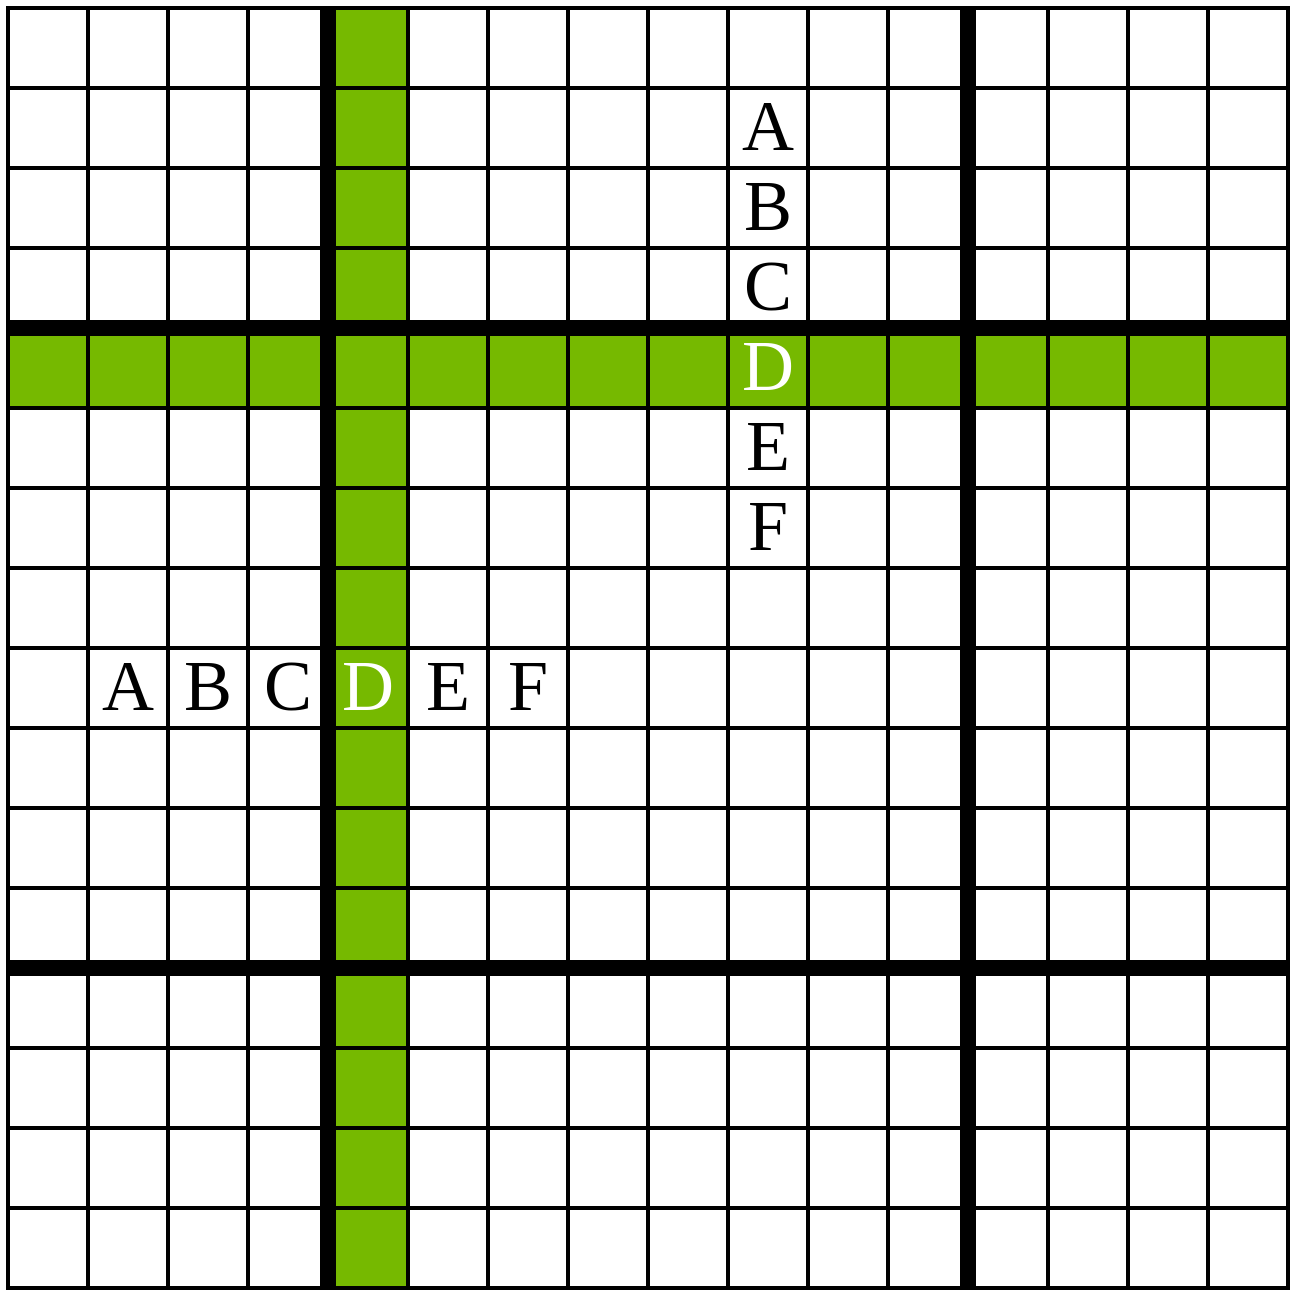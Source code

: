 <mxfile version="20.8.10" type="device"><diagram name="Page-1" id="5ashHdQp730BIifZfuzE"><mxGraphModel dx="1242" dy="793" grid="1" gridSize="10" guides="1" tooltips="1" connect="1" arrows="1" fold="1" page="1" pageScale="1" pageWidth="850" pageHeight="1100" math="0" shadow="0"><root><mxCell id="0"/><mxCell id="1" parent="0"/><mxCell id="N5_RXr0Nb_LbidtqWAXI-14" value="" style="whiteSpace=wrap;html=1;aspect=fixed;fillColor=#76b900;strokeWidth=2;fontFamily=NewComputerModernMono10;" parent="1" vertex="1"><mxGeometry x="265" y="310" width="40" height="40" as="geometry"/></mxCell><mxCell id="N5_RXr0Nb_LbidtqWAXI-15" value="" style="whiteSpace=wrap;html=1;aspect=fixed;fillColor=none;strokeWidth=2;fontFamily=NewComputerModernMono10;" parent="1" vertex="1"><mxGeometry x="305" y="310" width="40" height="40" as="geometry"/></mxCell><mxCell id="N5_RXr0Nb_LbidtqWAXI-16" value="" style="whiteSpace=wrap;html=1;aspect=fixed;fillColor=none;strokeWidth=2;fontFamily=NewComputerModernMono10;" parent="1" vertex="1"><mxGeometry x="345" y="310" width="40" height="40" as="geometry"/></mxCell><mxCell id="N5_RXr0Nb_LbidtqWAXI-17" value="" style="whiteSpace=wrap;html=1;aspect=fixed;fillColor=none;strokeWidth=2;fontFamily=NewComputerModernMono10;" parent="1" vertex="1"><mxGeometry x="385" y="310" width="40" height="40" as="geometry"/></mxCell><mxCell id="N5_RXr0Nb_LbidtqWAXI-18" value="" style="whiteSpace=wrap;html=1;aspect=fixed;fillColor=none;strokeWidth=2;fontFamily=NewComputerModernMono10;" parent="1" vertex="1"><mxGeometry x="425" y="310" width="40" height="40" as="geometry"/></mxCell><mxCell id="N5_RXr0Nb_LbidtqWAXI-19" value="B" style="whiteSpace=wrap;html=1;aspect=fixed;fillColor=none;strokeWidth=2;fontSize=36;fontFamily=NewComputerModernMono10;verticalAlign=middle;spacing=0;spacingTop=-2;" parent="1" vertex="1"><mxGeometry x="465" y="310" width="40" height="40" as="geometry"/></mxCell><mxCell id="N5_RXr0Nb_LbidtqWAXI-20" value="" style="whiteSpace=wrap;html=1;aspect=fixed;fillColor=none;strokeWidth=2;fontFamily=NewComputerModernMono10;" parent="1" vertex="1"><mxGeometry x="505" y="310" width="40" height="40" as="geometry"/></mxCell><mxCell id="N5_RXr0Nb_LbidtqWAXI-21" value="" style="whiteSpace=wrap;html=1;aspect=fixed;fillColor=none;strokeWidth=2;fontFamily=NewComputerModernMono10;" parent="1" vertex="1"><mxGeometry x="545" y="310" width="40" height="40" as="geometry"/></mxCell><mxCell id="N5_RXr0Nb_LbidtqWAXI-22" value="" style="whiteSpace=wrap;html=1;aspect=fixed;fillColor=none;strokeWidth=2;fontFamily=NewComputerModernMono10;" parent="1" vertex="1"><mxGeometry x="585" y="310" width="40" height="40" as="geometry"/></mxCell><mxCell id="N5_RXr0Nb_LbidtqWAXI-23" value="" style="whiteSpace=wrap;html=1;aspect=fixed;fillColor=none;strokeWidth=2;fontFamily=NewComputerModernMono10;" parent="1" vertex="1"><mxGeometry x="625" y="310" width="40" height="40" as="geometry"/></mxCell><mxCell id="N5_RXr0Nb_LbidtqWAXI-24" value="" style="whiteSpace=wrap;html=1;aspect=fixed;fillColor=none;strokeWidth=2;fontFamily=NewComputerModernMono10;" parent="1" vertex="1"><mxGeometry x="225" y="310" width="40" height="40" as="geometry"/></mxCell><mxCell id="N5_RXr0Nb_LbidtqWAXI-25" value="" style="whiteSpace=wrap;html=1;aspect=fixed;fillColor=none;strokeWidth=2;fontFamily=NewComputerModernMono10;" parent="1" vertex="1"><mxGeometry x="185" y="310" width="40" height="40" as="geometry"/></mxCell><mxCell id="N5_RXr0Nb_LbidtqWAXI-26" value="" style="whiteSpace=wrap;html=1;aspect=fixed;fillColor=#76b900;strokeWidth=2;fontFamily=NewComputerModernMono10;" parent="1" vertex="1"><mxGeometry x="265" y="350" width="40" height="40" as="geometry"/></mxCell><mxCell id="N5_RXr0Nb_LbidtqWAXI-27" value="" style="whiteSpace=wrap;html=1;aspect=fixed;fillColor=none;strokeWidth=2;fontFamily=NewComputerModernMono10;" parent="1" vertex="1"><mxGeometry x="305" y="350" width="40" height="40" as="geometry"/></mxCell><mxCell id="N5_RXr0Nb_LbidtqWAXI-28" value="" style="whiteSpace=wrap;html=1;aspect=fixed;fillColor=none;strokeWidth=2;fontFamily=NewComputerModernMono10;" parent="1" vertex="1"><mxGeometry x="345" y="350" width="40" height="40" as="geometry"/></mxCell><mxCell id="N5_RXr0Nb_LbidtqWAXI-29" value="" style="whiteSpace=wrap;html=1;aspect=fixed;fillColor=none;strokeWidth=2;fontFamily=NewComputerModernMono10;" parent="1" vertex="1"><mxGeometry x="385" y="350" width="40" height="40" as="geometry"/></mxCell><mxCell id="N5_RXr0Nb_LbidtqWAXI-30" value="" style="whiteSpace=wrap;html=1;aspect=fixed;fillColor=none;strokeWidth=2;fontFamily=NewComputerModernMono10;" parent="1" vertex="1"><mxGeometry x="425" y="350" width="40" height="40" as="geometry"/></mxCell><mxCell id="N5_RXr0Nb_LbidtqWAXI-31" value="C" style="whiteSpace=wrap;html=1;aspect=fixed;fillColor=none;strokeWidth=2;fontSize=36;fontFamily=NewComputerModernMono10;verticalAlign=middle;spacing=0;spacingTop=-2;" parent="1" vertex="1"><mxGeometry x="465" y="350" width="40" height="40" as="geometry"/></mxCell><mxCell id="N5_RXr0Nb_LbidtqWAXI-32" value="" style="whiteSpace=wrap;html=1;aspect=fixed;fillColor=none;strokeWidth=2;fontFamily=NewComputerModernMono10;" parent="1" vertex="1"><mxGeometry x="505" y="350" width="40" height="40" as="geometry"/></mxCell><mxCell id="N5_RXr0Nb_LbidtqWAXI-33" value="" style="whiteSpace=wrap;html=1;aspect=fixed;fillColor=none;strokeWidth=2;fontFamily=NewComputerModernMono10;" parent="1" vertex="1"><mxGeometry x="545" y="350" width="40" height="40" as="geometry"/></mxCell><mxCell id="N5_RXr0Nb_LbidtqWAXI-34" value="" style="whiteSpace=wrap;html=1;aspect=fixed;fillColor=none;strokeWidth=2;fontFamily=NewComputerModernMono10;" parent="1" vertex="1"><mxGeometry x="585" y="350" width="40" height="40" as="geometry"/></mxCell><mxCell id="N5_RXr0Nb_LbidtqWAXI-35" value="" style="whiteSpace=wrap;html=1;aspect=fixed;fillColor=none;strokeWidth=2;fontFamily=NewComputerModernMono10;" parent="1" vertex="1"><mxGeometry x="625" y="350" width="40" height="40" as="geometry"/></mxCell><mxCell id="N5_RXr0Nb_LbidtqWAXI-36" value="" style="whiteSpace=wrap;html=1;aspect=fixed;fillColor=none;strokeWidth=2;fontFamily=NewComputerModernMono10;" parent="1" vertex="1"><mxGeometry x="225" y="350" width="40" height="40" as="geometry"/></mxCell><mxCell id="N5_RXr0Nb_LbidtqWAXI-37" value="" style="whiteSpace=wrap;html=1;aspect=fixed;fillColor=none;strokeWidth=2;fontFamily=NewComputerModernMono10;" parent="1" vertex="1"><mxGeometry x="185" y="350" width="40" height="40" as="geometry"/></mxCell><mxCell id="N5_RXr0Nb_LbidtqWAXI-38" value="" style="whiteSpace=wrap;html=1;aspect=fixed;fillColor=#76b900;strokeWidth=2;fontFamily=NewComputerModernMono10;" parent="1" vertex="1"><mxGeometry x="265" y="390" width="40" height="40" as="geometry"/></mxCell><mxCell id="N5_RXr0Nb_LbidtqWAXI-39" value="" style="whiteSpace=wrap;html=1;aspect=fixed;fillColor=#76b900;strokeWidth=2;fontFamily=NewComputerModernMono10;" parent="1" vertex="1"><mxGeometry x="305" y="390" width="40" height="40" as="geometry"/></mxCell><mxCell id="N5_RXr0Nb_LbidtqWAXI-40" value="" style="whiteSpace=wrap;html=1;aspect=fixed;fillColor=#76b900;strokeWidth=2;fontFamily=NewComputerModernMono10;" parent="1" vertex="1"><mxGeometry x="345" y="390" width="40" height="40" as="geometry"/></mxCell><mxCell id="N5_RXr0Nb_LbidtqWAXI-41" value="" style="whiteSpace=wrap;html=1;aspect=fixed;fillColor=#76b900;strokeWidth=2;fontFamily=NewComputerModernMono10;" parent="1" vertex="1"><mxGeometry x="385" y="390" width="40" height="40" as="geometry"/></mxCell><mxCell id="N5_RXr0Nb_LbidtqWAXI-42" value="" style="whiteSpace=wrap;html=1;aspect=fixed;fillColor=#76b900;strokeWidth=2;fontFamily=NewComputerModernMono10;" parent="1" vertex="1"><mxGeometry x="425" y="390" width="40" height="40" as="geometry"/></mxCell><mxCell id="N5_RXr0Nb_LbidtqWAXI-43" value="D" style="whiteSpace=wrap;html=1;aspect=fixed;fillColor=#76b900;strokeWidth=2;fontSize=36;fontColor=#FFFFFF;fontFamily=NewComputerModernMono10;verticalAlign=middle;spacing=0;spacingTop=-2;" parent="1" vertex="1"><mxGeometry x="465" y="390" width="40" height="40" as="geometry"/></mxCell><mxCell id="N5_RXr0Nb_LbidtqWAXI-44" value="" style="whiteSpace=wrap;html=1;aspect=fixed;fillColor=#76b900;strokeWidth=2;fontFamily=NewComputerModernMono10;" parent="1" vertex="1"><mxGeometry x="505" y="390" width="40" height="40" as="geometry"/></mxCell><mxCell id="N5_RXr0Nb_LbidtqWAXI-45" value="" style="whiteSpace=wrap;html=1;aspect=fixed;fillColor=#76b900;strokeWidth=2;fontFamily=NewComputerModernMono10;" parent="1" vertex="1"><mxGeometry x="545" y="390" width="40" height="40" as="geometry"/></mxCell><mxCell id="N5_RXr0Nb_LbidtqWAXI-46" value="" style="whiteSpace=wrap;html=1;aspect=fixed;fillColor=#76b900;strokeWidth=2;fontFamily=NewComputerModernMono10;" parent="1" vertex="1"><mxGeometry x="585" y="390" width="40" height="40" as="geometry"/></mxCell><mxCell id="N5_RXr0Nb_LbidtqWAXI-47" value="" style="whiteSpace=wrap;html=1;aspect=fixed;fillColor=#76b900;strokeWidth=2;fontFamily=NewComputerModernMono10;" parent="1" vertex="1"><mxGeometry x="625" y="390" width="40" height="40" as="geometry"/></mxCell><mxCell id="N5_RXr0Nb_LbidtqWAXI-48" value="" style="whiteSpace=wrap;html=1;aspect=fixed;fillColor=#76b900;strokeWidth=2;fontFamily=NewComputerModernMono10;" parent="1" vertex="1"><mxGeometry x="225" y="390" width="40" height="40" as="geometry"/></mxCell><mxCell id="N5_RXr0Nb_LbidtqWAXI-49" value="" style="whiteSpace=wrap;html=1;aspect=fixed;fillColor=#76b900;strokeWidth=2;fontFamily=NewComputerModernMono10;" parent="1" vertex="1"><mxGeometry x="185" y="390" width="40" height="40" as="geometry"/></mxCell><mxCell id="N5_RXr0Nb_LbidtqWAXI-50" value="" style="whiteSpace=wrap;html=1;aspect=fixed;fillColor=#76b900;strokeWidth=2;fontFamily=NewComputerModernMono10;" parent="1" vertex="1"><mxGeometry x="265" y="430" width="40" height="40" as="geometry"/></mxCell><mxCell id="N5_RXr0Nb_LbidtqWAXI-51" value="" style="whiteSpace=wrap;html=1;aspect=fixed;fillColor=none;strokeWidth=2;fontFamily=NewComputerModernMono10;" parent="1" vertex="1"><mxGeometry x="305" y="430" width="40" height="40" as="geometry"/></mxCell><mxCell id="N5_RXr0Nb_LbidtqWAXI-52" value="" style="whiteSpace=wrap;html=1;aspect=fixed;fillColor=none;strokeWidth=2;fontFamily=NewComputerModernMono10;" parent="1" vertex="1"><mxGeometry x="345" y="430" width="40" height="40" as="geometry"/></mxCell><mxCell id="N5_RXr0Nb_LbidtqWAXI-53" value="" style="whiteSpace=wrap;html=1;aspect=fixed;fillColor=none;strokeWidth=2;fontFamily=NewComputerModernMono10;" parent="1" vertex="1"><mxGeometry x="385" y="430" width="40" height="40" as="geometry"/></mxCell><mxCell id="N5_RXr0Nb_LbidtqWAXI-54" value="" style="whiteSpace=wrap;html=1;aspect=fixed;fillColor=none;strokeWidth=2;fontFamily=NewComputerModernMono10;" parent="1" vertex="1"><mxGeometry x="425" y="430" width="40" height="40" as="geometry"/></mxCell><mxCell id="N5_RXr0Nb_LbidtqWAXI-55" value="E" style="whiteSpace=wrap;html=1;aspect=fixed;fillColor=none;strokeWidth=2;fontSize=36;fontFamily=NewComputerModernMono10;verticalAlign=middle;spacing=0;spacingTop=-2;" parent="1" vertex="1"><mxGeometry x="465" y="430" width="40" height="40" as="geometry"/></mxCell><mxCell id="N5_RXr0Nb_LbidtqWAXI-56" value="" style="whiteSpace=wrap;html=1;aspect=fixed;fillColor=none;strokeWidth=2;fontFamily=NewComputerModernMono10;" parent="1" vertex="1"><mxGeometry x="505" y="430" width="40" height="40" as="geometry"/></mxCell><mxCell id="N5_RXr0Nb_LbidtqWAXI-57" value="" style="whiteSpace=wrap;html=1;aspect=fixed;fillColor=none;strokeWidth=2;fontFamily=NewComputerModernMono10;" parent="1" vertex="1"><mxGeometry x="545" y="430" width="40" height="40" as="geometry"/></mxCell><mxCell id="N5_RXr0Nb_LbidtqWAXI-58" value="" style="whiteSpace=wrap;html=1;aspect=fixed;fillColor=none;strokeWidth=2;fontFamily=NewComputerModernMono10;" parent="1" vertex="1"><mxGeometry x="585" y="430" width="40" height="40" as="geometry"/></mxCell><mxCell id="N5_RXr0Nb_LbidtqWAXI-59" value="" style="whiteSpace=wrap;html=1;aspect=fixed;fillColor=none;strokeWidth=2;fontFamily=NewComputerModernMono10;" parent="1" vertex="1"><mxGeometry x="625" y="430" width="40" height="40" as="geometry"/></mxCell><mxCell id="N5_RXr0Nb_LbidtqWAXI-60" value="" style="whiteSpace=wrap;html=1;aspect=fixed;fillColor=none;strokeWidth=2;fontFamily=NewComputerModernMono10;" parent="1" vertex="1"><mxGeometry x="225" y="430" width="40" height="40" as="geometry"/></mxCell><mxCell id="N5_RXr0Nb_LbidtqWAXI-61" value="" style="whiteSpace=wrap;html=1;aspect=fixed;fillColor=none;strokeWidth=2;fontFamily=NewComputerModernMono10;" parent="1" vertex="1"><mxGeometry x="185" y="430" width="40" height="40" as="geometry"/></mxCell><mxCell id="N5_RXr0Nb_LbidtqWAXI-62" value="" style="whiteSpace=wrap;html=1;aspect=fixed;fillColor=#76b900;strokeWidth=2;fontFamily=NewComputerModernMono10;" parent="1" vertex="1"><mxGeometry x="265" y="470" width="40" height="40" as="geometry"/></mxCell><mxCell id="N5_RXr0Nb_LbidtqWAXI-63" value="" style="whiteSpace=wrap;html=1;aspect=fixed;fillColor=none;strokeWidth=2;fontFamily=NewComputerModernMono10;" parent="1" vertex="1"><mxGeometry x="305" y="470" width="40" height="40" as="geometry"/></mxCell><mxCell id="N5_RXr0Nb_LbidtqWAXI-64" value="" style="whiteSpace=wrap;html=1;aspect=fixed;fillColor=none;strokeWidth=2;fontFamily=NewComputerModernMono10;" parent="1" vertex="1"><mxGeometry x="345" y="470" width="40" height="40" as="geometry"/></mxCell><mxCell id="N5_RXr0Nb_LbidtqWAXI-65" value="" style="whiteSpace=wrap;html=1;aspect=fixed;fillColor=none;strokeWidth=2;fontFamily=NewComputerModernMono10;" parent="1" vertex="1"><mxGeometry x="385" y="470" width="40" height="40" as="geometry"/></mxCell><mxCell id="N5_RXr0Nb_LbidtqWAXI-66" value="" style="whiteSpace=wrap;html=1;aspect=fixed;fillColor=none;strokeWidth=2;fontFamily=NewComputerModernMono10;" parent="1" vertex="1"><mxGeometry x="425" y="470" width="40" height="40" as="geometry"/></mxCell><mxCell id="N5_RXr0Nb_LbidtqWAXI-67" value="F" style="whiteSpace=wrap;html=1;aspect=fixed;fillColor=none;strokeWidth=2;fontSize=36;fontFamily=NewComputerModernMono10;verticalAlign=middle;spacing=0;spacingTop=-2;" parent="1" vertex="1"><mxGeometry x="465" y="470" width="40" height="40" as="geometry"/></mxCell><mxCell id="N5_RXr0Nb_LbidtqWAXI-68" value="" style="whiteSpace=wrap;html=1;aspect=fixed;fillColor=none;strokeWidth=2;fontFamily=NewComputerModernMono10;" parent="1" vertex="1"><mxGeometry x="505" y="470" width="40" height="40" as="geometry"/></mxCell><mxCell id="N5_RXr0Nb_LbidtqWAXI-69" value="" style="whiteSpace=wrap;html=1;aspect=fixed;fillColor=none;strokeWidth=2;fontFamily=NewComputerModernMono10;" parent="1" vertex="1"><mxGeometry x="545" y="470" width="40" height="40" as="geometry"/></mxCell><mxCell id="N5_RXr0Nb_LbidtqWAXI-70" value="" style="whiteSpace=wrap;html=1;aspect=fixed;fillColor=none;strokeWidth=2;fontFamily=NewComputerModernMono10;" parent="1" vertex="1"><mxGeometry x="585" y="470" width="40" height="40" as="geometry"/></mxCell><mxCell id="N5_RXr0Nb_LbidtqWAXI-71" value="" style="whiteSpace=wrap;html=1;aspect=fixed;fillColor=none;strokeWidth=2;fontFamily=NewComputerModernMono10;" parent="1" vertex="1"><mxGeometry x="625" y="470" width="40" height="40" as="geometry"/></mxCell><mxCell id="N5_RXr0Nb_LbidtqWAXI-72" value="" style="whiteSpace=wrap;html=1;aspect=fixed;fillColor=none;strokeWidth=2;fontFamily=NewComputerModernMono10;" parent="1" vertex="1"><mxGeometry x="225" y="470" width="40" height="40" as="geometry"/></mxCell><mxCell id="N5_RXr0Nb_LbidtqWAXI-73" value="" style="whiteSpace=wrap;html=1;aspect=fixed;fillColor=none;strokeWidth=2;fontFamily=NewComputerModernMono10;" parent="1" vertex="1"><mxGeometry x="185" y="470" width="40" height="40" as="geometry"/></mxCell><mxCell id="N5_RXr0Nb_LbidtqWAXI-74" value="" style="whiteSpace=wrap;html=1;aspect=fixed;fillColor=#76b900;strokeWidth=2;fontFamily=NewComputerModernMono10;" parent="1" vertex="1"><mxGeometry x="265" y="510" width="40" height="40" as="geometry"/></mxCell><mxCell id="N5_RXr0Nb_LbidtqWAXI-75" value="" style="whiteSpace=wrap;html=1;aspect=fixed;fillColor=none;strokeWidth=2;fontFamily=NewComputerModernMono10;" parent="1" vertex="1"><mxGeometry x="305" y="510" width="40" height="40" as="geometry"/></mxCell><mxCell id="N5_RXr0Nb_LbidtqWAXI-76" value="" style="whiteSpace=wrap;html=1;aspect=fixed;fillColor=none;strokeWidth=2;fontFamily=NewComputerModernMono10;" parent="1" vertex="1"><mxGeometry x="345" y="510" width="40" height="40" as="geometry"/></mxCell><mxCell id="N5_RXr0Nb_LbidtqWAXI-77" value="" style="whiteSpace=wrap;html=1;aspect=fixed;fillColor=none;strokeWidth=2;fontFamily=NewComputerModernMono10;" parent="1" vertex="1"><mxGeometry x="385" y="510" width="40" height="40" as="geometry"/></mxCell><mxCell id="N5_RXr0Nb_LbidtqWAXI-78" value="" style="whiteSpace=wrap;html=1;aspect=fixed;fillColor=none;strokeWidth=2;fontFamily=NewComputerModernMono10;" parent="1" vertex="1"><mxGeometry x="425" y="510" width="40" height="40" as="geometry"/></mxCell><mxCell id="N5_RXr0Nb_LbidtqWAXI-79" value="" style="whiteSpace=wrap;html=1;aspect=fixed;fillColor=none;strokeWidth=2;fontFamily=NewComputerModernMono10;" parent="1" vertex="1"><mxGeometry x="465" y="510" width="40" height="40" as="geometry"/></mxCell><mxCell id="N5_RXr0Nb_LbidtqWAXI-80" value="" style="whiteSpace=wrap;html=1;aspect=fixed;fillColor=none;strokeWidth=2;fontFamily=NewComputerModernMono10;" parent="1" vertex="1"><mxGeometry x="505" y="510" width="40" height="40" as="geometry"/></mxCell><mxCell id="N5_RXr0Nb_LbidtqWAXI-81" value="" style="whiteSpace=wrap;html=1;aspect=fixed;fillColor=none;strokeWidth=2;fontFamily=NewComputerModernMono10;" parent="1" vertex="1"><mxGeometry x="545" y="510" width="40" height="40" as="geometry"/></mxCell><mxCell id="N5_RXr0Nb_LbidtqWAXI-82" value="" style="whiteSpace=wrap;html=1;aspect=fixed;fillColor=none;strokeWidth=2;fontFamily=NewComputerModernMono10;" parent="1" vertex="1"><mxGeometry x="585" y="510" width="40" height="40" as="geometry"/></mxCell><mxCell id="N5_RXr0Nb_LbidtqWAXI-83" value="" style="whiteSpace=wrap;html=1;aspect=fixed;fillColor=none;strokeWidth=2;fontFamily=NewComputerModernMono10;" parent="1" vertex="1"><mxGeometry x="625" y="510" width="40" height="40" as="geometry"/></mxCell><mxCell id="N5_RXr0Nb_LbidtqWAXI-84" value="" style="whiteSpace=wrap;html=1;aspect=fixed;fillColor=none;strokeWidth=2;fontFamily=NewComputerModernMono10;" parent="1" vertex="1"><mxGeometry x="225" y="510" width="40" height="40" as="geometry"/></mxCell><mxCell id="N5_RXr0Nb_LbidtqWAXI-85" value="" style="whiteSpace=wrap;html=1;aspect=fixed;fillColor=none;strokeWidth=2;fontFamily=NewComputerModernMono10;" parent="1" vertex="1"><mxGeometry x="185" y="510" width="40" height="40" as="geometry"/></mxCell><mxCell id="N5_RXr0Nb_LbidtqWAXI-86" value="D" style="whiteSpace=wrap;html=1;aspect=fixed;fillColor=#76b900;strokeWidth=2;fontSize=36;fontColor=#FFFFFF;fontFamily=NewComputerModernMono10;verticalAlign=middle;spacing=0;spacingTop=-2;" parent="1" vertex="1"><mxGeometry x="265" y="550" width="40" height="40" as="geometry"/></mxCell><mxCell id="N5_RXr0Nb_LbidtqWAXI-87" value="E" style="whiteSpace=wrap;html=1;aspect=fixed;fillColor=none;strokeWidth=2;fontSize=36;fontFamily=NewComputerModernMono10;verticalAlign=middle;spacing=0;spacingTop=-2;" parent="1" vertex="1"><mxGeometry x="305" y="550" width="40" height="40" as="geometry"/></mxCell><mxCell id="N5_RXr0Nb_LbidtqWAXI-88" value="F" style="whiteSpace=wrap;html=1;aspect=fixed;fillColor=none;strokeWidth=2;fontSize=36;fontFamily=NewComputerModernMono10;verticalAlign=middle;spacing=0;spacingTop=-2;" parent="1" vertex="1"><mxGeometry x="345" y="550" width="40" height="40" as="geometry"/></mxCell><mxCell id="N5_RXr0Nb_LbidtqWAXI-89" value="" style="whiteSpace=wrap;html=1;aspect=fixed;fillColor=none;strokeWidth=2;fontFamily=NewComputerModernMono10;" parent="1" vertex="1"><mxGeometry x="385" y="550" width="40" height="40" as="geometry"/></mxCell><mxCell id="N5_RXr0Nb_LbidtqWAXI-90" value="" style="whiteSpace=wrap;html=1;aspect=fixed;fillColor=none;strokeWidth=2;fontFamily=NewComputerModernMono10;" parent="1" vertex="1"><mxGeometry x="425" y="550" width="40" height="40" as="geometry"/></mxCell><mxCell id="N5_RXr0Nb_LbidtqWAXI-91" value="" style="whiteSpace=wrap;html=1;aspect=fixed;fillColor=none;strokeWidth=2;fontFamily=NewComputerModernMono10;" parent="1" vertex="1"><mxGeometry x="465" y="550" width="40" height="40" as="geometry"/></mxCell><mxCell id="N5_RXr0Nb_LbidtqWAXI-92" value="" style="whiteSpace=wrap;html=1;aspect=fixed;fillColor=none;strokeWidth=2;fontFamily=NewComputerModernMono10;" parent="1" vertex="1"><mxGeometry x="505" y="550" width="40" height="40" as="geometry"/></mxCell><mxCell id="N5_RXr0Nb_LbidtqWAXI-93" value="" style="whiteSpace=wrap;html=1;aspect=fixed;fillColor=none;strokeWidth=2;fontFamily=NewComputerModernMono10;" parent="1" vertex="1"><mxGeometry x="545" y="550" width="40" height="40" as="geometry"/></mxCell><mxCell id="N5_RXr0Nb_LbidtqWAXI-94" value="" style="whiteSpace=wrap;html=1;aspect=fixed;fillColor=none;strokeWidth=2;fontFamily=NewComputerModernMono10;" parent="1" vertex="1"><mxGeometry x="585" y="550" width="40" height="40" as="geometry"/></mxCell><mxCell id="N5_RXr0Nb_LbidtqWAXI-95" value="" style="whiteSpace=wrap;html=1;aspect=fixed;fillColor=none;strokeWidth=2;fontFamily=NewComputerModernMono10;" parent="1" vertex="1"><mxGeometry x="625" y="550" width="40" height="40" as="geometry"/></mxCell><mxCell id="N5_RXr0Nb_LbidtqWAXI-96" value="C" style="whiteSpace=wrap;html=1;aspect=fixed;fillColor=none;strokeWidth=2;fontSize=36;fontFamily=NewComputerModernMono10;verticalAlign=middle;spacing=0;spacingTop=-2;" parent="1" vertex="1"><mxGeometry x="225" y="550" width="40" height="40" as="geometry"/></mxCell><mxCell id="N5_RXr0Nb_LbidtqWAXI-97" value="B" style="whiteSpace=wrap;html=1;aspect=fixed;fillColor=none;strokeWidth=2;fontSize=36;fontFamily=NewComputerModernMono10;verticalAlign=middle;spacing=0;spacingTop=-2;" parent="1" vertex="1"><mxGeometry x="185" y="550" width="40" height="40" as="geometry"/></mxCell><mxCell id="N5_RXr0Nb_LbidtqWAXI-98" value="" style="whiteSpace=wrap;html=1;aspect=fixed;fillColor=#76b900;strokeWidth=2;fontFamily=NewComputerModernMono10;" parent="1" vertex="1"><mxGeometry x="265" y="590" width="40" height="40" as="geometry"/></mxCell><mxCell id="N5_RXr0Nb_LbidtqWAXI-99" value="" style="whiteSpace=wrap;html=1;aspect=fixed;fillColor=none;strokeWidth=2;fontFamily=NewComputerModernMono10;" parent="1" vertex="1"><mxGeometry x="305" y="590" width="40" height="40" as="geometry"/></mxCell><mxCell id="N5_RXr0Nb_LbidtqWAXI-100" value="" style="whiteSpace=wrap;html=1;aspect=fixed;fillColor=none;strokeWidth=2;fontFamily=NewComputerModernMono10;" parent="1" vertex="1"><mxGeometry x="345" y="590" width="40" height="40" as="geometry"/></mxCell><mxCell id="N5_RXr0Nb_LbidtqWAXI-101" value="" style="whiteSpace=wrap;html=1;aspect=fixed;fillColor=none;strokeWidth=2;fontFamily=NewComputerModernMono10;" parent="1" vertex="1"><mxGeometry x="385" y="590" width="40" height="40" as="geometry"/></mxCell><mxCell id="N5_RXr0Nb_LbidtqWAXI-102" value="" style="whiteSpace=wrap;html=1;aspect=fixed;fillColor=none;strokeWidth=2;fontFamily=NewComputerModernMono10;" parent="1" vertex="1"><mxGeometry x="425" y="590" width="40" height="40" as="geometry"/></mxCell><mxCell id="N5_RXr0Nb_LbidtqWAXI-103" value="" style="whiteSpace=wrap;html=1;aspect=fixed;fillColor=none;strokeWidth=2;fontFamily=NewComputerModernMono10;" parent="1" vertex="1"><mxGeometry x="465" y="590" width="40" height="40" as="geometry"/></mxCell><mxCell id="N5_RXr0Nb_LbidtqWAXI-104" value="" style="whiteSpace=wrap;html=1;aspect=fixed;fillColor=none;strokeWidth=2;fontFamily=NewComputerModernMono10;" parent="1" vertex="1"><mxGeometry x="505" y="590" width="40" height="40" as="geometry"/></mxCell><mxCell id="N5_RXr0Nb_LbidtqWAXI-105" value="" style="whiteSpace=wrap;html=1;aspect=fixed;fillColor=none;strokeWidth=2;fontFamily=NewComputerModernMono10;" parent="1" vertex="1"><mxGeometry x="545" y="590" width="40" height="40" as="geometry"/></mxCell><mxCell id="N5_RXr0Nb_LbidtqWAXI-106" value="" style="whiteSpace=wrap;html=1;aspect=fixed;fillColor=none;strokeWidth=2;fontFamily=NewComputerModernMono10;" parent="1" vertex="1"><mxGeometry x="585" y="590" width="40" height="40" as="geometry"/></mxCell><mxCell id="N5_RXr0Nb_LbidtqWAXI-107" value="" style="whiteSpace=wrap;html=1;aspect=fixed;fillColor=none;strokeWidth=2;fontFamily=NewComputerModernMono10;" parent="1" vertex="1"><mxGeometry x="625" y="590" width="40" height="40" as="geometry"/></mxCell><mxCell id="N5_RXr0Nb_LbidtqWAXI-108" value="" style="whiteSpace=wrap;html=1;aspect=fixed;fillColor=none;strokeWidth=2;fontFamily=NewComputerModernMono10;" parent="1" vertex="1"><mxGeometry x="225" y="590" width="40" height="40" as="geometry"/></mxCell><mxCell id="N5_RXr0Nb_LbidtqWAXI-109" value="" style="whiteSpace=wrap;html=1;aspect=fixed;fillColor=none;strokeWidth=2;fontFamily=NewComputerModernMono10;" parent="1" vertex="1"><mxGeometry x="185" y="590" width="40" height="40" as="geometry"/></mxCell><mxCell id="N5_RXr0Nb_LbidtqWAXI-110" value="" style="whiteSpace=wrap;html=1;aspect=fixed;fillColor=#76b900;strokeWidth=2;fontFamily=NewComputerModernMono10;" parent="1" vertex="1"><mxGeometry x="265" y="630" width="40" height="40" as="geometry"/></mxCell><mxCell id="N5_RXr0Nb_LbidtqWAXI-111" value="" style="whiteSpace=wrap;html=1;aspect=fixed;fillColor=none;strokeWidth=2;fontFamily=NewComputerModernMono10;" parent="1" vertex="1"><mxGeometry x="305" y="630" width="40" height="40" as="geometry"/></mxCell><mxCell id="N5_RXr0Nb_LbidtqWAXI-112" value="" style="whiteSpace=wrap;html=1;aspect=fixed;fillColor=none;strokeWidth=2;fontFamily=NewComputerModernMono10;" parent="1" vertex="1"><mxGeometry x="345" y="630" width="40" height="40" as="geometry"/></mxCell><mxCell id="N5_RXr0Nb_LbidtqWAXI-113" value="" style="whiteSpace=wrap;html=1;aspect=fixed;fillColor=none;strokeWidth=2;fontFamily=NewComputerModernMono10;" parent="1" vertex="1"><mxGeometry x="385" y="630" width="40" height="40" as="geometry"/></mxCell><mxCell id="N5_RXr0Nb_LbidtqWAXI-114" value="" style="whiteSpace=wrap;html=1;aspect=fixed;fillColor=none;strokeWidth=2;fontFamily=NewComputerModernMono10;" parent="1" vertex="1"><mxGeometry x="425" y="630" width="40" height="40" as="geometry"/></mxCell><mxCell id="N5_RXr0Nb_LbidtqWAXI-115" value="" style="whiteSpace=wrap;html=1;aspect=fixed;fillColor=none;strokeWidth=2;fontFamily=NewComputerModernMono10;" parent="1" vertex="1"><mxGeometry x="465" y="630" width="40" height="40" as="geometry"/></mxCell><mxCell id="N5_RXr0Nb_LbidtqWAXI-116" value="" style="whiteSpace=wrap;html=1;aspect=fixed;fillColor=none;strokeWidth=2;fontFamily=NewComputerModernMono10;" parent="1" vertex="1"><mxGeometry x="505" y="630" width="40" height="40" as="geometry"/></mxCell><mxCell id="N5_RXr0Nb_LbidtqWAXI-117" value="" style="whiteSpace=wrap;html=1;aspect=fixed;fillColor=none;strokeWidth=2;fontFamily=NewComputerModernMono10;" parent="1" vertex="1"><mxGeometry x="545" y="630" width="40" height="40" as="geometry"/></mxCell><mxCell id="N5_RXr0Nb_LbidtqWAXI-118" value="" style="whiteSpace=wrap;html=1;aspect=fixed;fillColor=none;strokeWidth=2;fontFamily=NewComputerModernMono10;" parent="1" vertex="1"><mxGeometry x="585" y="630" width="40" height="40" as="geometry"/></mxCell><mxCell id="N5_RXr0Nb_LbidtqWAXI-119" value="" style="whiteSpace=wrap;html=1;aspect=fixed;fillColor=none;strokeWidth=2;fontFamily=NewComputerModernMono10;" parent="1" vertex="1"><mxGeometry x="625" y="630" width="40" height="40" as="geometry"/></mxCell><mxCell id="N5_RXr0Nb_LbidtqWAXI-120" value="" style="whiteSpace=wrap;html=1;aspect=fixed;fillColor=none;strokeWidth=2;fontFamily=NewComputerModernMono10;" parent="1" vertex="1"><mxGeometry x="225" y="630" width="40" height="40" as="geometry"/></mxCell><mxCell id="N5_RXr0Nb_LbidtqWAXI-121" value="" style="whiteSpace=wrap;html=1;aspect=fixed;fillColor=none;strokeWidth=2;fontFamily=NewComputerModernMono10;" parent="1" vertex="1"><mxGeometry x="185" y="630" width="40" height="40" as="geometry"/></mxCell><mxCell id="N5_RXr0Nb_LbidtqWAXI-122" value="" style="whiteSpace=wrap;html=1;aspect=fixed;fillColor=#76b900;strokeWidth=2;fontFamily=NewComputerModernMono10;" parent="1" vertex="1"><mxGeometry x="265" y="670" width="40" height="40" as="geometry"/></mxCell><mxCell id="N5_RXr0Nb_LbidtqWAXI-123" value="" style="whiteSpace=wrap;html=1;aspect=fixed;fillColor=none;strokeWidth=2;fontFamily=NewComputerModernMono10;" parent="1" vertex="1"><mxGeometry x="305" y="670" width="40" height="40" as="geometry"/></mxCell><mxCell id="N5_RXr0Nb_LbidtqWAXI-124" value="" style="whiteSpace=wrap;html=1;aspect=fixed;fillColor=none;strokeWidth=2;fontFamily=NewComputerModernMono10;" parent="1" vertex="1"><mxGeometry x="345" y="670" width="40" height="40" as="geometry"/></mxCell><mxCell id="N5_RXr0Nb_LbidtqWAXI-125" value="" style="whiteSpace=wrap;html=1;aspect=fixed;fillColor=none;strokeWidth=2;fontFamily=NewComputerModernMono10;" parent="1" vertex="1"><mxGeometry x="385" y="670" width="40" height="40" as="geometry"/></mxCell><mxCell id="N5_RXr0Nb_LbidtqWAXI-126" value="" style="whiteSpace=wrap;html=1;aspect=fixed;fillColor=none;strokeWidth=2;fontFamily=NewComputerModernMono10;" parent="1" vertex="1"><mxGeometry x="425" y="670" width="40" height="40" as="geometry"/></mxCell><mxCell id="N5_RXr0Nb_LbidtqWAXI-127" value="" style="whiteSpace=wrap;html=1;aspect=fixed;fillColor=none;strokeWidth=2;fontFamily=NewComputerModernMono10;" parent="1" vertex="1"><mxGeometry x="465" y="670" width="40" height="40" as="geometry"/></mxCell><mxCell id="N5_RXr0Nb_LbidtqWAXI-128" value="" style="whiteSpace=wrap;html=1;aspect=fixed;fillColor=none;strokeWidth=2;fontFamily=NewComputerModernMono10;" parent="1" vertex="1"><mxGeometry x="505" y="670" width="40" height="40" as="geometry"/></mxCell><mxCell id="N5_RXr0Nb_LbidtqWAXI-129" value="" style="whiteSpace=wrap;html=1;aspect=fixed;fillColor=none;strokeWidth=2;fontFamily=NewComputerModernMono10;" parent="1" vertex="1"><mxGeometry x="545" y="670" width="40" height="40" as="geometry"/></mxCell><mxCell id="N5_RXr0Nb_LbidtqWAXI-130" value="" style="whiteSpace=wrap;html=1;aspect=fixed;fillColor=none;strokeWidth=2;fontFamily=NewComputerModernMono10;" parent="1" vertex="1"><mxGeometry x="585" y="670" width="40" height="40" as="geometry"/></mxCell><mxCell id="N5_RXr0Nb_LbidtqWAXI-131" value="" style="whiteSpace=wrap;html=1;aspect=fixed;fillColor=none;strokeWidth=2;fontFamily=NewComputerModernMono10;" parent="1" vertex="1"><mxGeometry x="625" y="670" width="40" height="40" as="geometry"/></mxCell><mxCell id="N5_RXr0Nb_LbidtqWAXI-132" value="" style="whiteSpace=wrap;html=1;aspect=fixed;fillColor=none;strokeWidth=2;fontFamily=NewComputerModernMono10;" parent="1" vertex="1"><mxGeometry x="225" y="670" width="40" height="40" as="geometry"/></mxCell><mxCell id="N5_RXr0Nb_LbidtqWAXI-133" value="" style="whiteSpace=wrap;html=1;aspect=fixed;fillColor=none;strokeWidth=2;fontFamily=NewComputerModernMono10;" parent="1" vertex="1"><mxGeometry x="185" y="670" width="40" height="40" as="geometry"/></mxCell><mxCell id="N5_RXr0Nb_LbidtqWAXI-134" value="" style="whiteSpace=wrap;html=1;aspect=fixed;fillColor=#76b900;strokeWidth=2;fontFamily=NewComputerModernMono10;" parent="1" vertex="1"><mxGeometry x="265" y="710" width="40" height="40" as="geometry"/></mxCell><mxCell id="N5_RXr0Nb_LbidtqWAXI-135" value="" style="whiteSpace=wrap;html=1;aspect=fixed;fillColor=none;strokeWidth=2;fontFamily=NewComputerModernMono10;" parent="1" vertex="1"><mxGeometry x="305" y="710" width="40" height="40" as="geometry"/></mxCell><mxCell id="N5_RXr0Nb_LbidtqWAXI-136" value="" style="whiteSpace=wrap;html=1;aspect=fixed;fillColor=none;strokeWidth=2;fontFamily=NewComputerModernMono10;" parent="1" vertex="1"><mxGeometry x="345" y="710" width="40" height="40" as="geometry"/></mxCell><mxCell id="N5_RXr0Nb_LbidtqWAXI-137" value="" style="whiteSpace=wrap;html=1;aspect=fixed;fillColor=none;strokeWidth=2;fontFamily=NewComputerModernMono10;" parent="1" vertex="1"><mxGeometry x="385" y="710" width="40" height="40" as="geometry"/></mxCell><mxCell id="N5_RXr0Nb_LbidtqWAXI-138" value="" style="whiteSpace=wrap;html=1;aspect=fixed;fillColor=none;strokeWidth=2;fontFamily=NewComputerModernMono10;" parent="1" vertex="1"><mxGeometry x="425" y="710" width="40" height="40" as="geometry"/></mxCell><mxCell id="N5_RXr0Nb_LbidtqWAXI-139" value="" style="whiteSpace=wrap;html=1;aspect=fixed;fillColor=none;strokeWidth=2;fontFamily=NewComputerModernMono10;" parent="1" vertex="1"><mxGeometry x="465" y="710" width="40" height="40" as="geometry"/></mxCell><mxCell id="N5_RXr0Nb_LbidtqWAXI-140" value="" style="whiteSpace=wrap;html=1;aspect=fixed;fillColor=none;strokeWidth=2;fontFamily=NewComputerModernMono10;" parent="1" vertex="1"><mxGeometry x="505" y="710" width="40" height="40" as="geometry"/></mxCell><mxCell id="N5_RXr0Nb_LbidtqWAXI-141" value="" style="whiteSpace=wrap;html=1;aspect=fixed;fillColor=none;strokeWidth=2;fontFamily=NewComputerModernMono10;" parent="1" vertex="1"><mxGeometry x="545" y="710" width="40" height="40" as="geometry"/></mxCell><mxCell id="N5_RXr0Nb_LbidtqWAXI-142" value="" style="whiteSpace=wrap;html=1;aspect=fixed;fillColor=none;strokeWidth=2;fontFamily=NewComputerModernMono10;" parent="1" vertex="1"><mxGeometry x="585" y="710" width="40" height="40" as="geometry"/></mxCell><mxCell id="N5_RXr0Nb_LbidtqWAXI-143" value="" style="whiteSpace=wrap;html=1;aspect=fixed;fillColor=none;strokeWidth=2;fontFamily=NewComputerModernMono10;" parent="1" vertex="1"><mxGeometry x="625" y="710" width="40" height="40" as="geometry"/></mxCell><mxCell id="N5_RXr0Nb_LbidtqWAXI-144" value="" style="whiteSpace=wrap;html=1;aspect=fixed;fillColor=none;strokeWidth=2;fontFamily=NewComputerModernMono10;" parent="1" vertex="1"><mxGeometry x="225" y="710" width="40" height="40" as="geometry"/></mxCell><mxCell id="N5_RXr0Nb_LbidtqWAXI-145" value="" style="whiteSpace=wrap;html=1;aspect=fixed;fillColor=none;strokeWidth=2;fontFamily=NewComputerModernMono10;" parent="1" vertex="1"><mxGeometry x="185" y="710" width="40" height="40" as="geometry"/></mxCell><mxCell id="N5_RXr0Nb_LbidtqWAXI-146" value="" style="whiteSpace=wrap;html=1;aspect=fixed;fillColor=#76b900;strokeWidth=2;fontFamily=NewComputerModernMono10;" parent="1" vertex="1"><mxGeometry x="265" y="750" width="40" height="40" as="geometry"/></mxCell><mxCell id="N5_RXr0Nb_LbidtqWAXI-147" value="" style="whiteSpace=wrap;html=1;aspect=fixed;fillColor=none;strokeWidth=2;fontFamily=NewComputerModernMono10;" parent="1" vertex="1"><mxGeometry x="305" y="750" width="40" height="40" as="geometry"/></mxCell><mxCell id="N5_RXr0Nb_LbidtqWAXI-148" value="" style="whiteSpace=wrap;html=1;aspect=fixed;fillColor=none;strokeWidth=2;fontFamily=NewComputerModernMono10;" parent="1" vertex="1"><mxGeometry x="345" y="750" width="40" height="40" as="geometry"/></mxCell><mxCell id="N5_RXr0Nb_LbidtqWAXI-149" value="" style="whiteSpace=wrap;html=1;aspect=fixed;fillColor=none;strokeWidth=2;fontFamily=NewComputerModernMono10;" parent="1" vertex="1"><mxGeometry x="385" y="750" width="40" height="40" as="geometry"/></mxCell><mxCell id="N5_RXr0Nb_LbidtqWAXI-150" value="" style="whiteSpace=wrap;html=1;aspect=fixed;fillColor=none;strokeWidth=2;fontFamily=NewComputerModernMono10;" parent="1" vertex="1"><mxGeometry x="425" y="750" width="40" height="40" as="geometry"/></mxCell><mxCell id="N5_RXr0Nb_LbidtqWAXI-151" value="" style="whiteSpace=wrap;html=1;aspect=fixed;fillColor=none;strokeWidth=2;fontFamily=NewComputerModernMono10;" parent="1" vertex="1"><mxGeometry x="465" y="750" width="40" height="40" as="geometry"/></mxCell><mxCell id="N5_RXr0Nb_LbidtqWAXI-152" value="" style="whiteSpace=wrap;html=1;aspect=fixed;fillColor=none;strokeWidth=2;fontFamily=NewComputerModernMono10;" parent="1" vertex="1"><mxGeometry x="505" y="750" width="40" height="40" as="geometry"/></mxCell><mxCell id="N5_RXr0Nb_LbidtqWAXI-153" value="" style="whiteSpace=wrap;html=1;aspect=fixed;fillColor=none;strokeWidth=2;fontFamily=NewComputerModernMono10;" parent="1" vertex="1"><mxGeometry x="545" y="750" width="40" height="40" as="geometry"/></mxCell><mxCell id="N5_RXr0Nb_LbidtqWAXI-154" value="" style="whiteSpace=wrap;html=1;aspect=fixed;fillColor=none;strokeWidth=2;fontFamily=NewComputerModernMono10;" parent="1" vertex="1"><mxGeometry x="585" y="750" width="40" height="40" as="geometry"/></mxCell><mxCell id="N5_RXr0Nb_LbidtqWAXI-155" value="" style="whiteSpace=wrap;html=1;aspect=fixed;fillColor=none;strokeWidth=2;fontFamily=NewComputerModernMono10;" parent="1" vertex="1"><mxGeometry x="625" y="750" width="40" height="40" as="geometry"/></mxCell><mxCell id="N5_RXr0Nb_LbidtqWAXI-156" value="" style="whiteSpace=wrap;html=1;aspect=fixed;fillColor=none;strokeWidth=2;fontFamily=NewComputerModernMono10;" parent="1" vertex="1"><mxGeometry x="225" y="750" width="40" height="40" as="geometry"/></mxCell><mxCell id="N5_RXr0Nb_LbidtqWAXI-157" value="" style="whiteSpace=wrap;html=1;aspect=fixed;fillColor=none;strokeWidth=2;fontFamily=NewComputerModernMono10;" parent="1" vertex="1"><mxGeometry x="185" y="750" width="40" height="40" as="geometry"/></mxCell><mxCell id="N5_RXr0Nb_LbidtqWAXI-159" value="" style="endArrow=none;html=1;rounded=0;entryX=1;entryY=0;entryDx=0;entryDy=0;strokeWidth=8;fontFamily=NewComputerModernMono10;" parent="1" edge="1"><mxGeometry width="50" height="50" relative="1" as="geometry"><mxPoint x="585" y="870" as="sourcePoint"/><mxPoint x="585" y="230" as="targetPoint"/></mxGeometry></mxCell><mxCell id="N5_RXr0Nb_LbidtqWAXI-164" value="" style="whiteSpace=wrap;html=1;aspect=fixed;fillColor=#76b900;strokeWidth=2;fontFamily=NewComputerModernMono10;" parent="1" vertex="1"><mxGeometry x="265" y="270" width="40" height="40" as="geometry"/></mxCell><mxCell id="N5_RXr0Nb_LbidtqWAXI-165" value="" style="whiteSpace=wrap;html=1;aspect=fixed;fillColor=none;strokeWidth=2;fontFamily=NewComputerModernMono10;" parent="1" vertex="1"><mxGeometry x="305" y="270" width="40" height="40" as="geometry"/></mxCell><mxCell id="N5_RXr0Nb_LbidtqWAXI-166" value="" style="whiteSpace=wrap;html=1;aspect=fixed;fillColor=none;strokeWidth=2;fontFamily=NewComputerModernMono10;" parent="1" vertex="1"><mxGeometry x="345" y="270" width="40" height="40" as="geometry"/></mxCell><mxCell id="N5_RXr0Nb_LbidtqWAXI-167" value="" style="whiteSpace=wrap;html=1;aspect=fixed;fillColor=none;strokeWidth=2;fontFamily=NewComputerModernMono10;" parent="1" vertex="1"><mxGeometry x="385" y="270" width="40" height="40" as="geometry"/></mxCell><mxCell id="N5_RXr0Nb_LbidtqWAXI-168" value="" style="whiteSpace=wrap;html=1;aspect=fixed;fillColor=none;strokeWidth=2;fontFamily=NewComputerModernMono10;" parent="1" vertex="1"><mxGeometry x="425" y="270" width="40" height="40" as="geometry"/></mxCell><mxCell id="N5_RXr0Nb_LbidtqWAXI-169" value="&lt;font style=&quot;font-size: 36px;&quot;&gt;A&lt;/font&gt;" style="whiteSpace=wrap;html=1;aspect=fixed;fillColor=none;strokeWidth=2;fontFamily=NewComputerModernMono10;fontSize=36;verticalAlign=middle;spacing=0;spacingTop=-2;" parent="1" vertex="1"><mxGeometry x="465" y="270" width="40" height="40" as="geometry"/></mxCell><mxCell id="N5_RXr0Nb_LbidtqWAXI-170" value="" style="whiteSpace=wrap;html=1;aspect=fixed;fillColor=none;strokeWidth=2;fontFamily=NewComputerModernMono10;" parent="1" vertex="1"><mxGeometry x="505" y="270" width="40" height="40" as="geometry"/></mxCell><mxCell id="N5_RXr0Nb_LbidtqWAXI-171" value="" style="whiteSpace=wrap;html=1;aspect=fixed;fillColor=none;strokeWidth=2;fontFamily=NewComputerModernMono10;" parent="1" vertex="1"><mxGeometry x="545" y="270" width="40" height="40" as="geometry"/></mxCell><mxCell id="N5_RXr0Nb_LbidtqWAXI-172" value="" style="whiteSpace=wrap;html=1;aspect=fixed;fillColor=none;strokeWidth=2;fontFamily=NewComputerModernMono10;" parent="1" vertex="1"><mxGeometry x="585" y="270" width="40" height="40" as="geometry"/></mxCell><mxCell id="N5_RXr0Nb_LbidtqWAXI-173" value="" style="whiteSpace=wrap;html=1;aspect=fixed;fillColor=none;strokeWidth=2;fontFamily=NewComputerModernMono10;" parent="1" vertex="1"><mxGeometry x="625" y="270" width="40" height="40" as="geometry"/></mxCell><mxCell id="N5_RXr0Nb_LbidtqWAXI-174" value="" style="whiteSpace=wrap;html=1;aspect=fixed;fillColor=none;strokeWidth=2;fontFamily=NewComputerModernMono10;" parent="1" vertex="1"><mxGeometry x="225" y="270" width="40" height="40" as="geometry"/></mxCell><mxCell id="N5_RXr0Nb_LbidtqWAXI-175" value="" style="whiteSpace=wrap;html=1;aspect=fixed;fillColor=none;strokeWidth=2;fontFamily=NewComputerModernMono10;" parent="1" vertex="1"><mxGeometry x="185" y="270" width="40" height="40" as="geometry"/></mxCell><mxCell id="N5_RXr0Nb_LbidtqWAXI-176" value="" style="whiteSpace=wrap;html=1;aspect=fixed;fillColor=#76b900;strokeWidth=2;fontFamily=NewComputerModernMono10;" parent="1" vertex="1"><mxGeometry x="265" y="230" width="40" height="40" as="geometry"/></mxCell><mxCell id="N5_RXr0Nb_LbidtqWAXI-177" value="" style="whiteSpace=wrap;html=1;aspect=fixed;fillColor=none;strokeWidth=2;fontFamily=NewComputerModernMono10;" parent="1" vertex="1"><mxGeometry x="305" y="230" width="40" height="40" as="geometry"/></mxCell><mxCell id="N5_RXr0Nb_LbidtqWAXI-178" value="" style="whiteSpace=wrap;html=1;aspect=fixed;fillColor=none;strokeWidth=2;fontFamily=NewComputerModernMono10;" parent="1" vertex="1"><mxGeometry x="345" y="230" width="40" height="40" as="geometry"/></mxCell><mxCell id="N5_RXr0Nb_LbidtqWAXI-179" value="" style="whiteSpace=wrap;html=1;aspect=fixed;fillColor=none;strokeWidth=2;fontFamily=NewComputerModernMono10;" parent="1" vertex="1"><mxGeometry x="385" y="230" width="40" height="40" as="geometry"/></mxCell><mxCell id="N5_RXr0Nb_LbidtqWAXI-180" value="" style="whiteSpace=wrap;html=1;aspect=fixed;fillColor=none;strokeWidth=2;fontFamily=NewComputerModernMono10;" parent="1" vertex="1"><mxGeometry x="425" y="230" width="40" height="40" as="geometry"/></mxCell><mxCell id="N5_RXr0Nb_LbidtqWAXI-181" value="" style="whiteSpace=wrap;html=1;aspect=fixed;fillColor=none;strokeWidth=2;fontFamily=NewComputerModernMono10;" parent="1" vertex="1"><mxGeometry x="465" y="230" width="40" height="40" as="geometry"/></mxCell><mxCell id="N5_RXr0Nb_LbidtqWAXI-182" value="" style="whiteSpace=wrap;html=1;aspect=fixed;fillColor=none;strokeWidth=2;fontFamily=NewComputerModernMono10;" parent="1" vertex="1"><mxGeometry x="505" y="230" width="40" height="40" as="geometry"/></mxCell><mxCell id="N5_RXr0Nb_LbidtqWAXI-183" value="" style="whiteSpace=wrap;html=1;aspect=fixed;fillColor=none;strokeWidth=2;fontFamily=NewComputerModernMono10;" parent="1" vertex="1"><mxGeometry x="545" y="230" width="40" height="40" as="geometry"/></mxCell><mxCell id="N5_RXr0Nb_LbidtqWAXI-184" value="" style="whiteSpace=wrap;html=1;aspect=fixed;fillColor=none;strokeWidth=2;fontFamily=NewComputerModernMono10;" parent="1" vertex="1"><mxGeometry x="585" y="230" width="40" height="40" as="geometry"/></mxCell><mxCell id="N5_RXr0Nb_LbidtqWAXI-185" value="" style="whiteSpace=wrap;html=1;aspect=fixed;fillColor=none;strokeWidth=2;fontFamily=NewComputerModernMono10;" parent="1" vertex="1"><mxGeometry x="625" y="230" width="40" height="40" as="geometry"/></mxCell><mxCell id="N5_RXr0Nb_LbidtqWAXI-186" value="" style="whiteSpace=wrap;html=1;aspect=fixed;fillColor=none;strokeWidth=2;fontFamily=NewComputerModernMono10;" parent="1" vertex="1"><mxGeometry x="225" y="230" width="40" height="40" as="geometry"/></mxCell><mxCell id="N5_RXr0Nb_LbidtqWAXI-187" value="" style="whiteSpace=wrap;html=1;aspect=fixed;fillColor=none;strokeWidth=2;fontFamily=NewComputerModernMono10;" parent="1" vertex="1"><mxGeometry x="185" y="230" width="40" height="40" as="geometry"/></mxCell><mxCell id="N5_RXr0Nb_LbidtqWAXI-188" value="" style="whiteSpace=wrap;html=1;aspect=fixed;fillColor=#76b900;strokeWidth=2;fontFamily=NewComputerModernMono10;" parent="1" vertex="1"><mxGeometry x="265" y="790" width="40" height="40" as="geometry"/></mxCell><mxCell id="N5_RXr0Nb_LbidtqWAXI-189" value="" style="whiteSpace=wrap;html=1;aspect=fixed;fillColor=none;strokeWidth=2;fontFamily=NewComputerModernMono10;" parent="1" vertex="1"><mxGeometry x="305" y="790" width="40" height="40" as="geometry"/></mxCell><mxCell id="N5_RXr0Nb_LbidtqWAXI-190" value="" style="whiteSpace=wrap;html=1;aspect=fixed;fillColor=none;strokeWidth=2;fontFamily=NewComputerModernMono10;" parent="1" vertex="1"><mxGeometry x="345" y="790" width="40" height="40" as="geometry"/></mxCell><mxCell id="N5_RXr0Nb_LbidtqWAXI-191" value="" style="whiteSpace=wrap;html=1;aspect=fixed;fillColor=none;strokeWidth=2;fontFamily=NewComputerModernMono10;" parent="1" vertex="1"><mxGeometry x="385" y="790" width="40" height="40" as="geometry"/></mxCell><mxCell id="N5_RXr0Nb_LbidtqWAXI-192" value="" style="whiteSpace=wrap;html=1;aspect=fixed;fillColor=none;strokeWidth=2;fontFamily=NewComputerModernMono10;" parent="1" vertex="1"><mxGeometry x="425" y="790" width="40" height="40" as="geometry"/></mxCell><mxCell id="N5_RXr0Nb_LbidtqWAXI-193" value="" style="whiteSpace=wrap;html=1;aspect=fixed;fillColor=none;strokeWidth=2;fontFamily=NewComputerModernMono10;" parent="1" vertex="1"><mxGeometry x="465" y="790" width="40" height="40" as="geometry"/></mxCell><mxCell id="N5_RXr0Nb_LbidtqWAXI-194" value="" style="whiteSpace=wrap;html=1;aspect=fixed;fillColor=none;strokeWidth=2;fontFamily=NewComputerModernMono10;" parent="1" vertex="1"><mxGeometry x="505" y="790" width="40" height="40" as="geometry"/></mxCell><mxCell id="N5_RXr0Nb_LbidtqWAXI-195" value="" style="whiteSpace=wrap;html=1;aspect=fixed;fillColor=none;strokeWidth=2;fontFamily=NewComputerModernMono10;" parent="1" vertex="1"><mxGeometry x="545" y="790" width="40" height="40" as="geometry"/></mxCell><mxCell id="N5_RXr0Nb_LbidtqWAXI-196" value="" style="whiteSpace=wrap;html=1;aspect=fixed;fillColor=none;strokeWidth=2;fontFamily=NewComputerModernMono10;" parent="1" vertex="1"><mxGeometry x="585" y="790" width="40" height="40" as="geometry"/></mxCell><mxCell id="N5_RXr0Nb_LbidtqWAXI-197" value="" style="whiteSpace=wrap;html=1;aspect=fixed;fillColor=none;strokeWidth=2;fontFamily=NewComputerModernMono10;" parent="1" vertex="1"><mxGeometry x="625" y="790" width="40" height="40" as="geometry"/></mxCell><mxCell id="N5_RXr0Nb_LbidtqWAXI-198" value="" style="whiteSpace=wrap;html=1;aspect=fixed;fillColor=none;strokeWidth=2;fontFamily=NewComputerModernMono10;" parent="1" vertex="1"><mxGeometry x="225" y="790" width="40" height="40" as="geometry"/></mxCell><mxCell id="N5_RXr0Nb_LbidtqWAXI-199" value="" style="whiteSpace=wrap;html=1;aspect=fixed;fillColor=none;strokeWidth=2;fontFamily=NewComputerModernMono10;" parent="1" vertex="1"><mxGeometry x="185" y="790" width="40" height="40" as="geometry"/></mxCell><mxCell id="N5_RXr0Nb_LbidtqWAXI-200" value="" style="whiteSpace=wrap;html=1;aspect=fixed;fillColor=#76b900;strokeWidth=2;fontFamily=NewComputerModernMono10;" parent="1" vertex="1"><mxGeometry x="265" y="830" width="40" height="40" as="geometry"/></mxCell><mxCell id="N5_RXr0Nb_LbidtqWAXI-201" value="" style="whiteSpace=wrap;html=1;aspect=fixed;fillColor=none;strokeWidth=2;fontFamily=NewComputerModernMono10;" parent="1" vertex="1"><mxGeometry x="305" y="830" width="40" height="40" as="geometry"/></mxCell><mxCell id="N5_RXr0Nb_LbidtqWAXI-202" value="" style="whiteSpace=wrap;html=1;aspect=fixed;fillColor=none;strokeWidth=2;fontFamily=NewComputerModernMono10;" parent="1" vertex="1"><mxGeometry x="345" y="830" width="40" height="40" as="geometry"/></mxCell><mxCell id="N5_RXr0Nb_LbidtqWAXI-203" value="" style="whiteSpace=wrap;html=1;aspect=fixed;fillColor=none;strokeWidth=2;fontFamily=NewComputerModernMono10;" parent="1" vertex="1"><mxGeometry x="385" y="830" width="40" height="40" as="geometry"/></mxCell><mxCell id="N5_RXr0Nb_LbidtqWAXI-204" value="" style="whiteSpace=wrap;html=1;aspect=fixed;fillColor=none;strokeWidth=2;fontFamily=NewComputerModernMono10;" parent="1" vertex="1"><mxGeometry x="425" y="830" width="40" height="40" as="geometry"/></mxCell><mxCell id="N5_RXr0Nb_LbidtqWAXI-205" value="" style="whiteSpace=wrap;html=1;aspect=fixed;fillColor=none;strokeWidth=2;fontFamily=NewComputerModernMono10;" parent="1" vertex="1"><mxGeometry x="465" y="830" width="40" height="40" as="geometry"/></mxCell><mxCell id="N5_RXr0Nb_LbidtqWAXI-206" value="" style="whiteSpace=wrap;html=1;aspect=fixed;fillColor=none;strokeWidth=2;fontFamily=NewComputerModernMono10;" parent="1" vertex="1"><mxGeometry x="505" y="830" width="40" height="40" as="geometry"/></mxCell><mxCell id="N5_RXr0Nb_LbidtqWAXI-207" value="" style="whiteSpace=wrap;html=1;aspect=fixed;fillColor=none;strokeWidth=2;fontFamily=NewComputerModernMono10;" parent="1" vertex="1"><mxGeometry x="545" y="830" width="40" height="40" as="geometry"/></mxCell><mxCell id="N5_RXr0Nb_LbidtqWAXI-208" value="" style="whiteSpace=wrap;html=1;aspect=fixed;fillColor=none;strokeWidth=2;fontFamily=NewComputerModernMono10;" parent="1" vertex="1"><mxGeometry x="585" y="830" width="40" height="40" as="geometry"/></mxCell><mxCell id="N5_RXr0Nb_LbidtqWAXI-209" value="" style="whiteSpace=wrap;html=1;aspect=fixed;fillColor=none;strokeWidth=2;fontFamily=NewComputerModernMono10;" parent="1" vertex="1"><mxGeometry x="625" y="830" width="40" height="40" as="geometry"/></mxCell><mxCell id="N5_RXr0Nb_LbidtqWAXI-210" value="" style="whiteSpace=wrap;html=1;aspect=fixed;fillColor=none;strokeWidth=2;fontFamily=NewComputerModernMono10;" parent="1" vertex="1"><mxGeometry x="225" y="830" width="40" height="40" as="geometry"/></mxCell><mxCell id="N5_RXr0Nb_LbidtqWAXI-211" value="" style="whiteSpace=wrap;html=1;aspect=fixed;fillColor=none;strokeWidth=2;fontFamily=NewComputerModernMono10;" parent="1" vertex="1"><mxGeometry x="185" y="830" width="40" height="40" as="geometry"/></mxCell><mxCell id="N5_RXr0Nb_LbidtqWAXI-212" value="" style="whiteSpace=wrap;html=1;aspect=fixed;fillColor=none;strokeWidth=2;fontFamily=NewComputerModernMono10;" parent="1" vertex="1"><mxGeometry x="145" y="310" width="40" height="40" as="geometry"/></mxCell><mxCell id="N5_RXr0Nb_LbidtqWAXI-213" value="" style="whiteSpace=wrap;html=1;aspect=fixed;fillColor=none;strokeWidth=2;fontFamily=NewComputerModernMono10;" parent="1" vertex="1"><mxGeometry x="145" y="350" width="40" height="40" as="geometry"/></mxCell><mxCell id="N5_RXr0Nb_LbidtqWAXI-214" value="" style="whiteSpace=wrap;html=1;aspect=fixed;fillColor=#76b900;strokeWidth=2;fontFamily=NewComputerModernMono10;" parent="1" vertex="1"><mxGeometry x="145" y="390" width="40" height="40" as="geometry"/></mxCell><mxCell id="N5_RXr0Nb_LbidtqWAXI-215" value="" style="whiteSpace=wrap;html=1;aspect=fixed;fillColor=none;strokeWidth=2;fontFamily=NewComputerModernMono10;" parent="1" vertex="1"><mxGeometry x="145" y="430" width="40" height="40" as="geometry"/></mxCell><mxCell id="N5_RXr0Nb_LbidtqWAXI-216" value="" style="whiteSpace=wrap;html=1;aspect=fixed;fillColor=none;strokeWidth=2;fontFamily=NewComputerModernMono10;" parent="1" vertex="1"><mxGeometry x="145" y="470" width="40" height="40" as="geometry"/></mxCell><mxCell id="N5_RXr0Nb_LbidtqWAXI-217" value="" style="whiteSpace=wrap;html=1;aspect=fixed;fillColor=none;strokeWidth=2;fontFamily=NewComputerModernMono10;" parent="1" vertex="1"><mxGeometry x="145" y="510" width="40" height="40" as="geometry"/></mxCell><mxCell id="N5_RXr0Nb_LbidtqWAXI-218" value="A" style="whiteSpace=wrap;html=1;aspect=fixed;fillColor=none;strokeWidth=2;fontSize=36;fontFamily=NewComputerModernMono10;verticalAlign=middle;spacing=0;spacingTop=-2;" parent="1" vertex="1"><mxGeometry x="145" y="550" width="40" height="40" as="geometry"/></mxCell><mxCell id="N5_RXr0Nb_LbidtqWAXI-219" value="" style="whiteSpace=wrap;html=1;aspect=fixed;fillColor=none;strokeWidth=2;fontFamily=NewComputerModernMono10;" parent="1" vertex="1"><mxGeometry x="145" y="590" width="40" height="40" as="geometry"/></mxCell><mxCell id="N5_RXr0Nb_LbidtqWAXI-220" value="" style="whiteSpace=wrap;html=1;aspect=fixed;fillColor=none;strokeWidth=2;fontFamily=NewComputerModernMono10;" parent="1" vertex="1"><mxGeometry x="145" y="630" width="40" height="40" as="geometry"/></mxCell><mxCell id="N5_RXr0Nb_LbidtqWAXI-221" value="" style="whiteSpace=wrap;html=1;aspect=fixed;fillColor=none;strokeWidth=2;fontFamily=NewComputerModernMono10;" parent="1" vertex="1"><mxGeometry x="145" y="670" width="40" height="40" as="geometry"/></mxCell><mxCell id="N5_RXr0Nb_LbidtqWAXI-222" value="" style="whiteSpace=wrap;html=1;aspect=fixed;fillColor=none;strokeWidth=2;fontFamily=NewComputerModernMono10;" parent="1" vertex="1"><mxGeometry x="145" y="710" width="40" height="40" as="geometry"/></mxCell><mxCell id="N5_RXr0Nb_LbidtqWAXI-223" value="" style="whiteSpace=wrap;html=1;aspect=fixed;fillColor=none;strokeWidth=2;fontFamily=NewComputerModernMono10;" parent="1" vertex="1"><mxGeometry x="145" y="750" width="40" height="40" as="geometry"/></mxCell><mxCell id="N5_RXr0Nb_LbidtqWAXI-224" value="" style="whiteSpace=wrap;html=1;aspect=fixed;fillColor=none;strokeWidth=2;fontFamily=NewComputerModernMono10;" parent="1" vertex="1"><mxGeometry x="145" y="270" width="40" height="40" as="geometry"/></mxCell><mxCell id="N5_RXr0Nb_LbidtqWAXI-225" value="" style="whiteSpace=wrap;html=1;aspect=fixed;fillColor=none;strokeWidth=2;fontFamily=NewComputerModernMono10;" parent="1" vertex="1"><mxGeometry x="145" y="230" width="40" height="40" as="geometry"/></mxCell><mxCell id="N5_RXr0Nb_LbidtqWAXI-226" value="" style="whiteSpace=wrap;html=1;aspect=fixed;fillColor=none;strokeWidth=2;fontFamily=NewComputerModernMono10;" parent="1" vertex="1"><mxGeometry x="145" y="790" width="40" height="40" as="geometry"/></mxCell><mxCell id="N5_RXr0Nb_LbidtqWAXI-227" value="" style="whiteSpace=wrap;html=1;aspect=fixed;fillColor=none;strokeWidth=2;fontFamily=NewComputerModernMono10;" parent="1" vertex="1"><mxGeometry x="145" y="830" width="40" height="40" as="geometry"/></mxCell><mxCell id="N5_RXr0Nb_LbidtqWAXI-228" value="" style="whiteSpace=wrap;html=1;aspect=fixed;fillColor=none;strokeWidth=2;fontFamily=NewComputerModernMono10;" parent="1" vertex="1"><mxGeometry x="105" y="310" width="40" height="40" as="geometry"/></mxCell><mxCell id="N5_RXr0Nb_LbidtqWAXI-229" value="" style="whiteSpace=wrap;html=1;aspect=fixed;fillColor=none;strokeWidth=2;fontFamily=NewComputerModernMono10;" parent="1" vertex="1"><mxGeometry x="105" y="350" width="40" height="40" as="geometry"/></mxCell><mxCell id="N5_RXr0Nb_LbidtqWAXI-230" value="" style="whiteSpace=wrap;html=1;aspect=fixed;fillColor=#76b900;strokeWidth=2;fontFamily=NewComputerModernMono10;" parent="1" vertex="1"><mxGeometry x="105" y="390" width="40" height="40" as="geometry"/></mxCell><mxCell id="N5_RXr0Nb_LbidtqWAXI-231" value="" style="whiteSpace=wrap;html=1;aspect=fixed;fillColor=none;strokeWidth=2;fontFamily=NewComputerModernMono10;" parent="1" vertex="1"><mxGeometry x="105" y="430" width="40" height="40" as="geometry"/></mxCell><mxCell id="N5_RXr0Nb_LbidtqWAXI-232" value="" style="whiteSpace=wrap;html=1;aspect=fixed;fillColor=none;strokeWidth=2;fontFamily=NewComputerModernMono10;" parent="1" vertex="1"><mxGeometry x="105" y="470" width="40" height="40" as="geometry"/></mxCell><mxCell id="N5_RXr0Nb_LbidtqWAXI-233" value="" style="whiteSpace=wrap;html=1;aspect=fixed;fillColor=none;strokeWidth=2;fontFamily=NewComputerModernMono10;" parent="1" vertex="1"><mxGeometry x="105" y="510" width="40" height="40" as="geometry"/></mxCell><mxCell id="N5_RXr0Nb_LbidtqWAXI-234" value="" style="whiteSpace=wrap;html=1;aspect=fixed;fillColor=none;strokeWidth=2;fontFamily=NewComputerModernMono10;" parent="1" vertex="1"><mxGeometry x="105" y="550" width="40" height="40" as="geometry"/></mxCell><mxCell id="N5_RXr0Nb_LbidtqWAXI-235" value="" style="whiteSpace=wrap;html=1;aspect=fixed;fillColor=none;strokeWidth=2;fontFamily=NewComputerModernMono10;" parent="1" vertex="1"><mxGeometry x="105" y="590" width="40" height="40" as="geometry"/></mxCell><mxCell id="N5_RXr0Nb_LbidtqWAXI-236" value="" style="whiteSpace=wrap;html=1;aspect=fixed;fillColor=none;strokeWidth=2;fontFamily=NewComputerModernMono10;" parent="1" vertex="1"><mxGeometry x="105" y="630" width="40" height="40" as="geometry"/></mxCell><mxCell id="N5_RXr0Nb_LbidtqWAXI-237" value="" style="whiteSpace=wrap;html=1;aspect=fixed;fillColor=none;strokeWidth=2;fontFamily=NewComputerModernMono10;" parent="1" vertex="1"><mxGeometry x="105" y="670" width="40" height="40" as="geometry"/></mxCell><mxCell id="N5_RXr0Nb_LbidtqWAXI-238" value="" style="whiteSpace=wrap;html=1;aspect=fixed;fillColor=none;strokeWidth=2;fontFamily=NewComputerModernMono10;" parent="1" vertex="1"><mxGeometry x="105" y="710" width="40" height="40" as="geometry"/></mxCell><mxCell id="N5_RXr0Nb_LbidtqWAXI-239" value="" style="whiteSpace=wrap;html=1;aspect=fixed;fillColor=none;strokeWidth=2;fontFamily=NewComputerModernMono10;" parent="1" vertex="1"><mxGeometry x="105" y="750" width="40" height="40" as="geometry"/></mxCell><mxCell id="N5_RXr0Nb_LbidtqWAXI-240" value="" style="whiteSpace=wrap;html=1;aspect=fixed;fillColor=none;strokeWidth=2;fontFamily=NewComputerModernMono10;" parent="1" vertex="1"><mxGeometry x="105" y="270" width="40" height="40" as="geometry"/></mxCell><mxCell id="N5_RXr0Nb_LbidtqWAXI-241" value="" style="whiteSpace=wrap;html=1;aspect=fixed;fillColor=none;strokeWidth=2;fontFamily=NewComputerModernMono10;" parent="1" vertex="1"><mxGeometry x="105" y="230" width="40" height="40" as="geometry"/></mxCell><mxCell id="N5_RXr0Nb_LbidtqWAXI-242" value="" style="whiteSpace=wrap;html=1;aspect=fixed;fillColor=none;strokeWidth=2;fontFamily=NewComputerModernMono10;" parent="1" vertex="1"><mxGeometry x="105" y="790" width="40" height="40" as="geometry"/></mxCell><mxCell id="N5_RXr0Nb_LbidtqWAXI-243" value="" style="whiteSpace=wrap;html=1;aspect=fixed;fillColor=none;strokeWidth=2;fontFamily=NewComputerModernMono10;" parent="1" vertex="1"><mxGeometry x="105" y="830" width="40" height="40" as="geometry"/></mxCell><mxCell id="N5_RXr0Nb_LbidtqWAXI-244" value="" style="whiteSpace=wrap;html=1;aspect=fixed;fillColor=none;strokeWidth=2;fontFamily=NewComputerModernMono10;" parent="1" vertex="1"><mxGeometry x="665" y="310" width="40" height="40" as="geometry"/></mxCell><mxCell id="N5_RXr0Nb_LbidtqWAXI-245" value="" style="whiteSpace=wrap;html=1;aspect=fixed;fillColor=none;strokeWidth=2;fontFamily=NewComputerModernMono10;" parent="1" vertex="1"><mxGeometry x="665" y="350" width="40" height="40" as="geometry"/></mxCell><mxCell id="N5_RXr0Nb_LbidtqWAXI-246" value="" style="whiteSpace=wrap;html=1;aspect=fixed;fillColor=#76b900;strokeWidth=2;fontFamily=NewComputerModernMono10;" parent="1" vertex="1"><mxGeometry x="665" y="390" width="40" height="40" as="geometry"/></mxCell><mxCell id="N5_RXr0Nb_LbidtqWAXI-247" value="" style="whiteSpace=wrap;html=1;aspect=fixed;fillColor=none;strokeWidth=2;fontFamily=NewComputerModernMono10;" parent="1" vertex="1"><mxGeometry x="665" y="430" width="40" height="40" as="geometry"/></mxCell><mxCell id="N5_RXr0Nb_LbidtqWAXI-248" value="" style="whiteSpace=wrap;html=1;aspect=fixed;fillColor=none;strokeWidth=2;fontFamily=NewComputerModernMono10;" parent="1" vertex="1"><mxGeometry x="665" y="470" width="40" height="40" as="geometry"/></mxCell><mxCell id="N5_RXr0Nb_LbidtqWAXI-249" value="" style="whiteSpace=wrap;html=1;aspect=fixed;fillColor=none;strokeWidth=2;fontFamily=NewComputerModernMono10;" parent="1" vertex="1"><mxGeometry x="665" y="510" width="40" height="40" as="geometry"/></mxCell><mxCell id="N5_RXr0Nb_LbidtqWAXI-250" value="" style="whiteSpace=wrap;html=1;aspect=fixed;fillColor=none;strokeWidth=2;fontFamily=NewComputerModernMono10;" parent="1" vertex="1"><mxGeometry x="665" y="550" width="40" height="40" as="geometry"/></mxCell><mxCell id="N5_RXr0Nb_LbidtqWAXI-251" value="" style="whiteSpace=wrap;html=1;aspect=fixed;fillColor=none;strokeWidth=2;fontFamily=NewComputerModernMono10;" parent="1" vertex="1"><mxGeometry x="665" y="590" width="40" height="40" as="geometry"/></mxCell><mxCell id="N5_RXr0Nb_LbidtqWAXI-252" value="" style="whiteSpace=wrap;html=1;aspect=fixed;fillColor=none;strokeWidth=2;fontFamily=NewComputerModernMono10;" parent="1" vertex="1"><mxGeometry x="665" y="630" width="40" height="40" as="geometry"/></mxCell><mxCell id="N5_RXr0Nb_LbidtqWAXI-253" value="" style="whiteSpace=wrap;html=1;aspect=fixed;fillColor=none;strokeWidth=2;fontFamily=NewComputerModernMono10;" parent="1" vertex="1"><mxGeometry x="665" y="670" width="40" height="40" as="geometry"/></mxCell><mxCell id="N5_RXr0Nb_LbidtqWAXI-254" value="" style="whiteSpace=wrap;html=1;aspect=fixed;fillColor=none;strokeWidth=2;fontFamily=NewComputerModernMono10;" parent="1" vertex="1"><mxGeometry x="665" y="710" width="40" height="40" as="geometry"/></mxCell><mxCell id="N5_RXr0Nb_LbidtqWAXI-255" value="" style="whiteSpace=wrap;html=1;aspect=fixed;fillColor=none;strokeWidth=2;fontFamily=NewComputerModernMono10;" parent="1" vertex="1"><mxGeometry x="665" y="750" width="40" height="40" as="geometry"/></mxCell><mxCell id="N5_RXr0Nb_LbidtqWAXI-256" value="" style="whiteSpace=wrap;html=1;aspect=fixed;fillColor=none;strokeWidth=2;fontFamily=NewComputerModernMono10;" parent="1" vertex="1"><mxGeometry x="665" y="270" width="40" height="40" as="geometry"/></mxCell><mxCell id="N5_RXr0Nb_LbidtqWAXI-257" value="" style="whiteSpace=wrap;html=1;aspect=fixed;fillColor=none;strokeWidth=2;fontFamily=NewComputerModernMono10;" parent="1" vertex="1"><mxGeometry x="665" y="230" width="40" height="40" as="geometry"/></mxCell><mxCell id="N5_RXr0Nb_LbidtqWAXI-258" value="" style="whiteSpace=wrap;html=1;aspect=fixed;fillColor=none;strokeWidth=2;fontFamily=NewComputerModernMono10;" parent="1" vertex="1"><mxGeometry x="665" y="790" width="40" height="40" as="geometry"/></mxCell><mxCell id="N5_RXr0Nb_LbidtqWAXI-259" value="" style="whiteSpace=wrap;html=1;aspect=fixed;fillColor=none;strokeWidth=2;fontFamily=NewComputerModernMono10;" parent="1" vertex="1"><mxGeometry x="665" y="830" width="40" height="40" as="geometry"/></mxCell><mxCell id="N5_RXr0Nb_LbidtqWAXI-260" value="" style="whiteSpace=wrap;html=1;aspect=fixed;fillColor=none;strokeWidth=2;fontFamily=NewComputerModernMono10;" parent="1" vertex="1"><mxGeometry x="705" y="310" width="40" height="40" as="geometry"/></mxCell><mxCell id="N5_RXr0Nb_LbidtqWAXI-261" value="" style="whiteSpace=wrap;html=1;aspect=fixed;fillColor=none;strokeWidth=2;fontFamily=NewComputerModernMono10;" parent="1" vertex="1"><mxGeometry x="705" y="350" width="40" height="40" as="geometry"/></mxCell><mxCell id="N5_RXr0Nb_LbidtqWAXI-262" value="" style="whiteSpace=wrap;html=1;aspect=fixed;fillColor=#76b900;strokeWidth=2;fontFamily=NewComputerModernMono10;" parent="1" vertex="1"><mxGeometry x="705" y="390" width="40" height="40" as="geometry"/></mxCell><mxCell id="N5_RXr0Nb_LbidtqWAXI-263" value="" style="whiteSpace=wrap;html=1;aspect=fixed;fillColor=none;strokeWidth=2;fontFamily=NewComputerModernMono10;" parent="1" vertex="1"><mxGeometry x="705" y="430" width="40" height="40" as="geometry"/></mxCell><mxCell id="N5_RXr0Nb_LbidtqWAXI-264" value="" style="whiteSpace=wrap;html=1;aspect=fixed;fillColor=none;strokeWidth=2;fontFamily=NewComputerModernMono10;" parent="1" vertex="1"><mxGeometry x="705" y="470" width="40" height="40" as="geometry"/></mxCell><mxCell id="N5_RXr0Nb_LbidtqWAXI-265" value="" style="whiteSpace=wrap;html=1;aspect=fixed;fillColor=none;strokeWidth=2;fontFamily=NewComputerModernMono10;" parent="1" vertex="1"><mxGeometry x="705" y="510" width="40" height="40" as="geometry"/></mxCell><mxCell id="N5_RXr0Nb_LbidtqWAXI-266" value="" style="whiteSpace=wrap;html=1;aspect=fixed;fillColor=none;strokeWidth=2;fontFamily=NewComputerModernMono10;" parent="1" vertex="1"><mxGeometry x="705" y="550" width="40" height="40" as="geometry"/></mxCell><mxCell id="N5_RXr0Nb_LbidtqWAXI-267" value="" style="whiteSpace=wrap;html=1;aspect=fixed;fillColor=none;strokeWidth=2;fontFamily=NewComputerModernMono10;" parent="1" vertex="1"><mxGeometry x="705" y="590" width="40" height="40" as="geometry"/></mxCell><mxCell id="N5_RXr0Nb_LbidtqWAXI-268" value="" style="whiteSpace=wrap;html=1;aspect=fixed;fillColor=none;strokeWidth=2;fontFamily=NewComputerModernMono10;" parent="1" vertex="1"><mxGeometry x="705" y="630" width="40" height="40" as="geometry"/></mxCell><mxCell id="N5_RXr0Nb_LbidtqWAXI-269" value="" style="whiteSpace=wrap;html=1;aspect=fixed;fillColor=none;strokeWidth=2;fontFamily=NewComputerModernMono10;" parent="1" vertex="1"><mxGeometry x="705" y="670" width="40" height="40" as="geometry"/></mxCell><mxCell id="N5_RXr0Nb_LbidtqWAXI-270" value="" style="whiteSpace=wrap;html=1;aspect=fixed;fillColor=none;strokeWidth=2;fontFamily=NewComputerModernMono10;" parent="1" vertex="1"><mxGeometry x="705" y="710" width="40" height="40" as="geometry"/></mxCell><mxCell id="N5_RXr0Nb_LbidtqWAXI-271" value="" style="whiteSpace=wrap;html=1;aspect=fixed;fillColor=none;strokeWidth=2;fontFamily=NewComputerModernMono10;" parent="1" vertex="1"><mxGeometry x="705" y="750" width="40" height="40" as="geometry"/></mxCell><mxCell id="N5_RXr0Nb_LbidtqWAXI-272" value="" style="whiteSpace=wrap;html=1;aspect=fixed;fillColor=none;strokeWidth=2;fontFamily=NewComputerModernMono10;" parent="1" vertex="1"><mxGeometry x="705" y="270" width="40" height="40" as="geometry"/></mxCell><mxCell id="N5_RXr0Nb_LbidtqWAXI-273" value="" style="whiteSpace=wrap;html=1;aspect=fixed;fillColor=none;strokeWidth=2;fontFamily=NewComputerModernMono10;" parent="1" vertex="1"><mxGeometry x="705" y="230" width="40" height="40" as="geometry"/></mxCell><mxCell id="N5_RXr0Nb_LbidtqWAXI-274" value="" style="whiteSpace=wrap;html=1;aspect=fixed;fillColor=none;strokeWidth=2;fontFamily=NewComputerModernMono10;" parent="1" vertex="1"><mxGeometry x="705" y="790" width="40" height="40" as="geometry"/></mxCell><mxCell id="N5_RXr0Nb_LbidtqWAXI-275" value="" style="whiteSpace=wrap;html=1;aspect=fixed;fillColor=none;strokeWidth=2;fontFamily=NewComputerModernMono10;" parent="1" vertex="1"><mxGeometry x="705" y="830" width="40" height="40" as="geometry"/></mxCell><mxCell id="N5_RXr0Nb_LbidtqWAXI-276" value="" style="endArrow=none;html=1;rounded=0;strokeWidth=8;fontFamily=NewComputerModernMono10;" parent="1" edge="1"><mxGeometry width="50" height="50" relative="1" as="geometry"><mxPoint x="105" y="710" as="sourcePoint"/><mxPoint x="745" y="710" as="targetPoint"/></mxGeometry></mxCell><mxCell id="N5_RXr0Nb_LbidtqWAXI-277" value="" style="endArrow=none;html=1;rounded=0;strokeWidth=8;fontFamily=NewComputerModernMono10;" parent="1" edge="1"><mxGeometry width="50" height="50" relative="1" as="geometry"><mxPoint x="105" y="390" as="sourcePoint"/><mxPoint x="745" y="390" as="targetPoint"/></mxGeometry></mxCell><mxCell id="N5_RXr0Nb_LbidtqWAXI-278" value="" style="endArrow=none;html=1;rounded=0;entryX=1;entryY=0;entryDx=0;entryDy=0;strokeWidth=8;fontFamily=NewComputerModernMono10;" parent="1" edge="1"><mxGeometry width="50" height="50" relative="1" as="geometry"><mxPoint x="265" y="870" as="sourcePoint"/><mxPoint x="265" y="230" as="targetPoint"/></mxGeometry></mxCell></root></mxGraphModel></diagram></mxfile>
